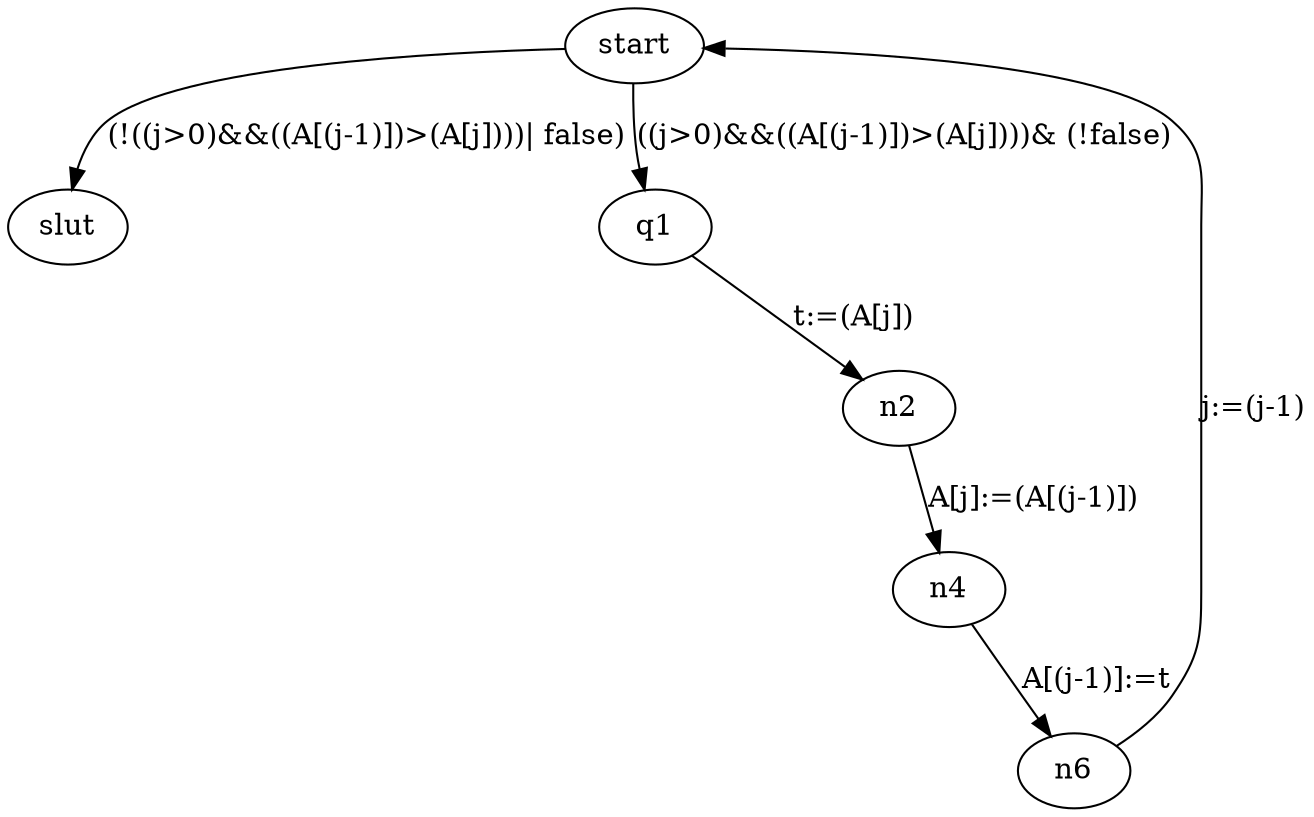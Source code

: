 digraph {start->slut[label= "(!((j>0)&&((A[(j-1)])>(A[j])))| false)"]start->q1[label= "((j>0)&&((A[(j-1)])>(A[j])))& (!false)"]q1->n2[label= "t:=(A[j])"]n2->n4[label= "A[j]:=(A[(j-1)])"]n4->n6[label= "A[(j-1)]:=t"]n6->start[label= "j:=(j-1)"]}